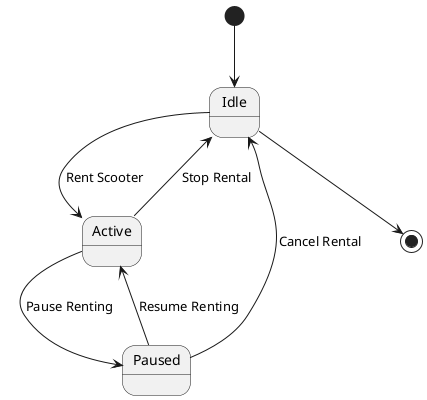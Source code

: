 @startuml GO Sharing Scooter Rental

    [*] --> Idle

    Idle -down-> Active: Rent Scooter
    Active -right-> Paused: Pause Renting
    Paused -up-> Active: Resume Renting
    Active -up-> Idle: Stop Rental
    Paused -left-> Idle: Cancel Rental

    Idle --> [*]

@enduml